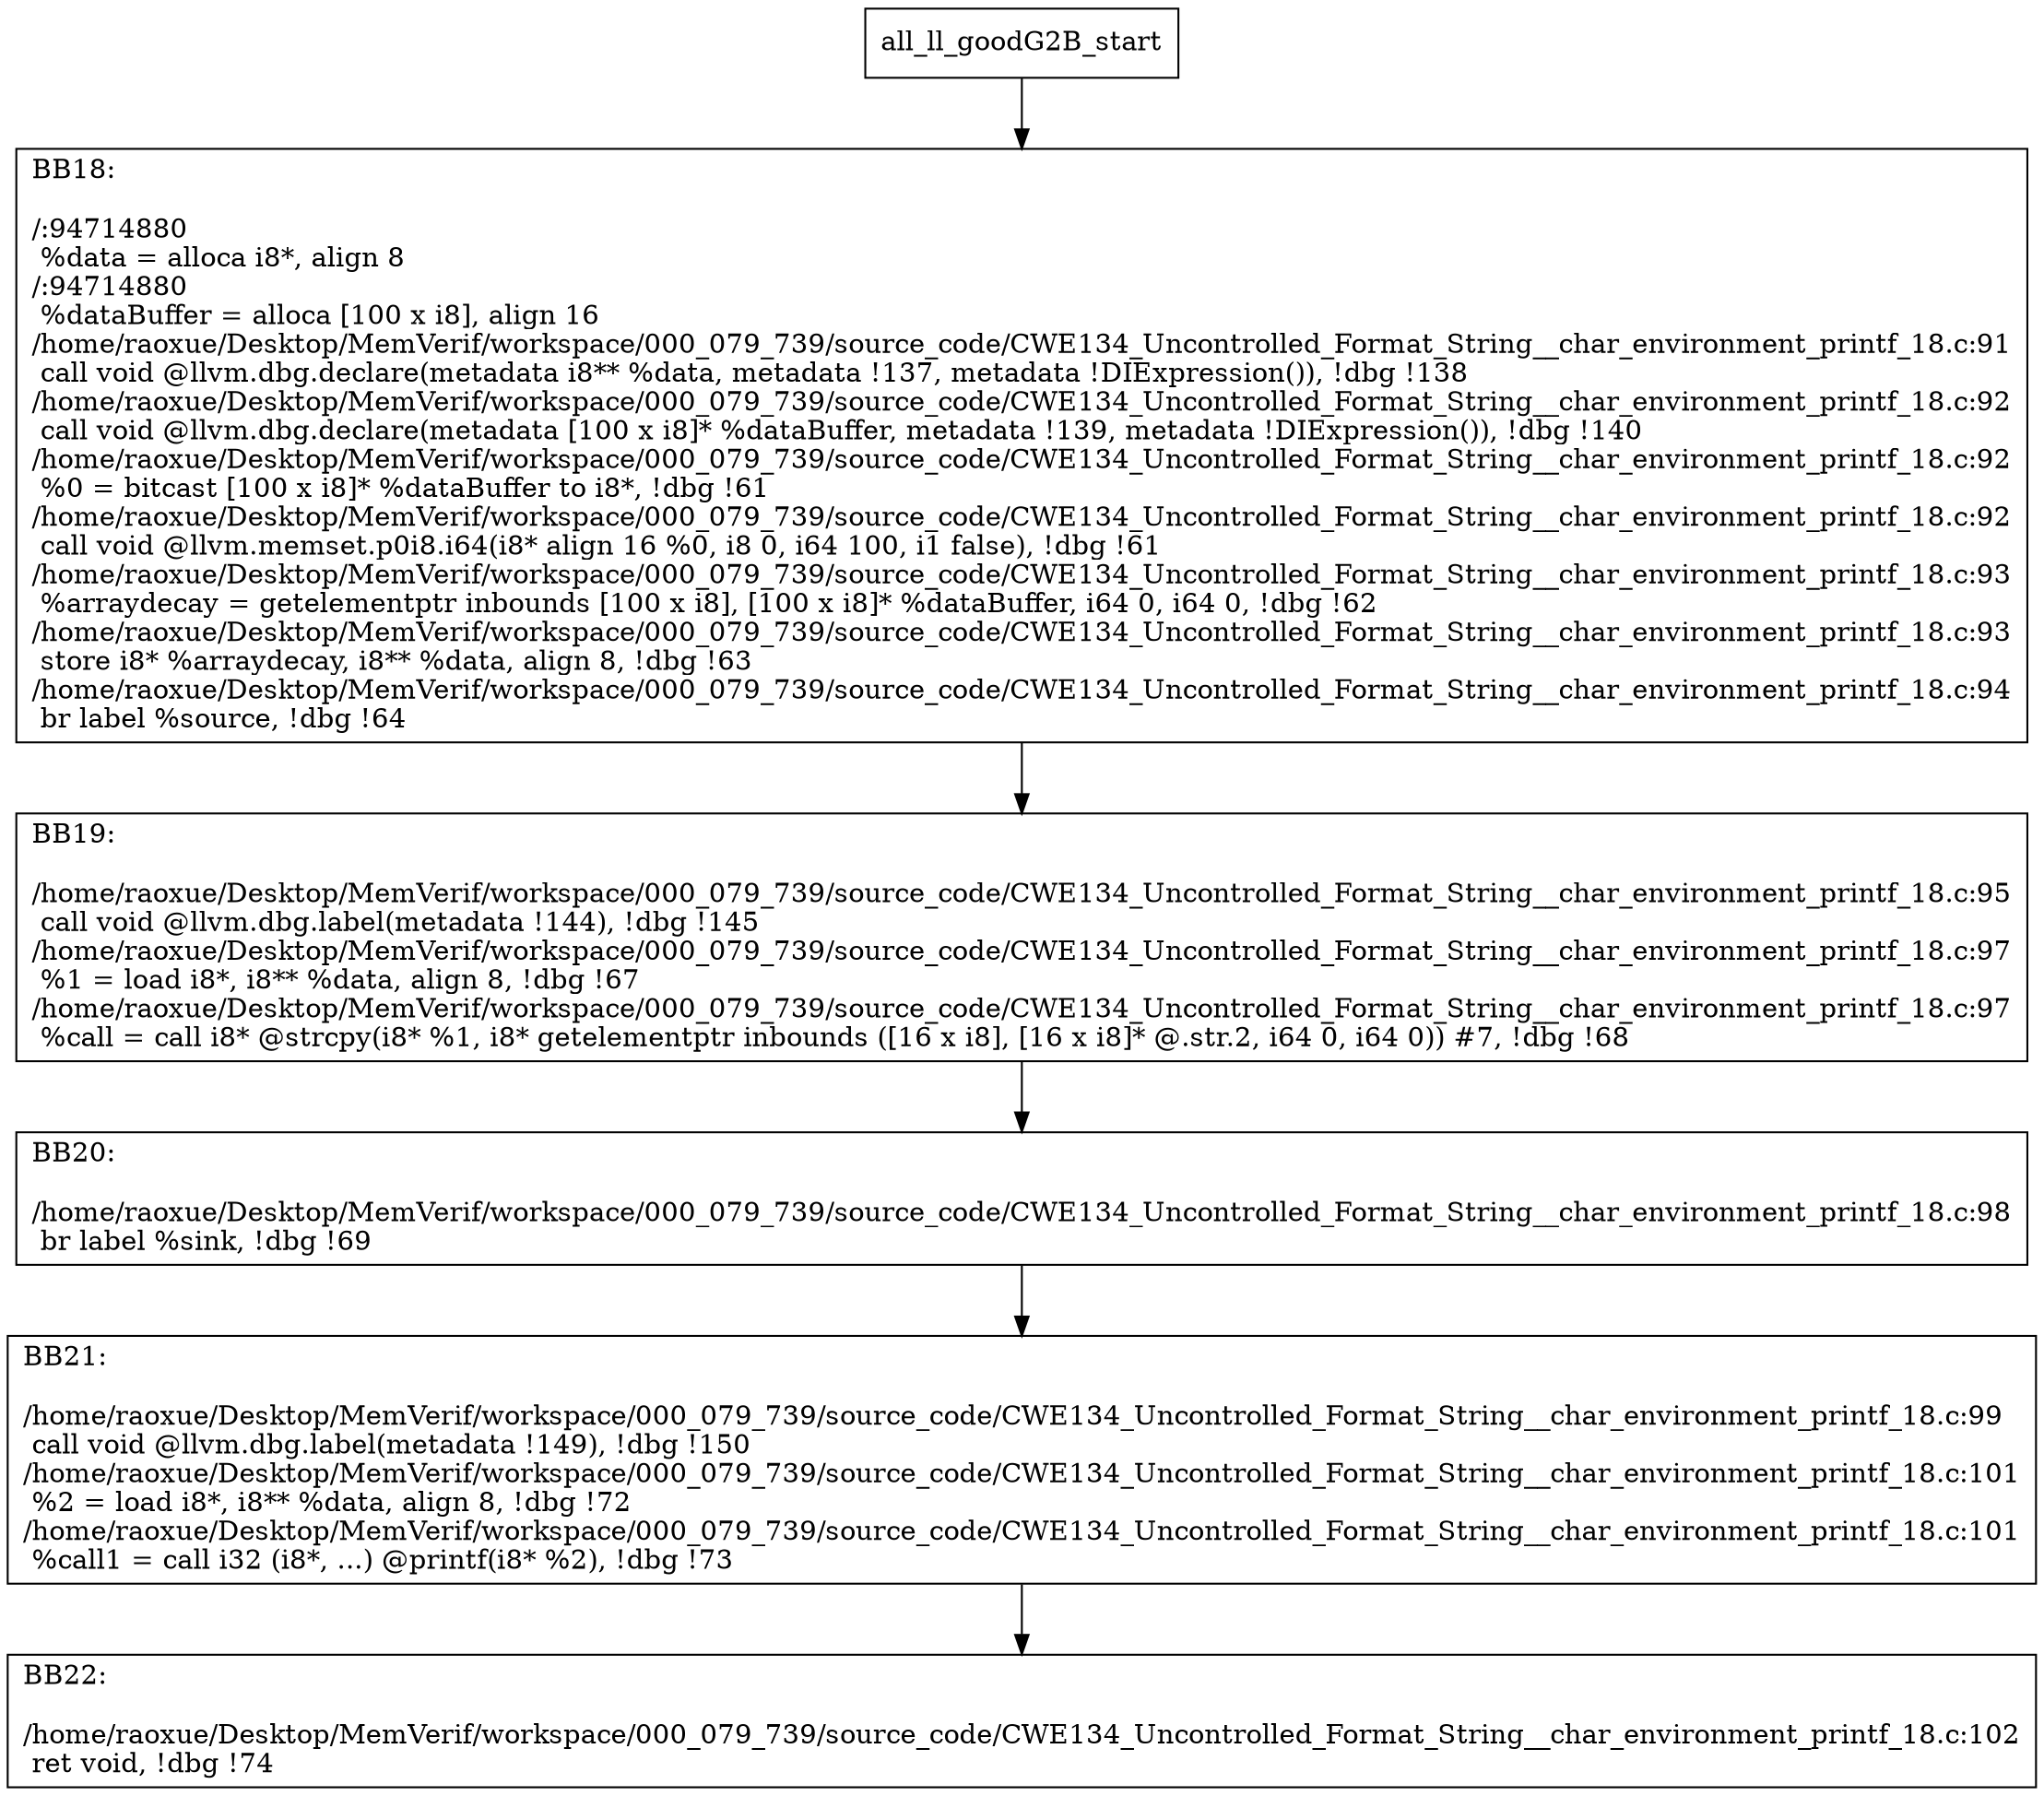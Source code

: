 digraph "CFG for'all_ll_goodG2B' function" {
	BBall_ll_goodG2B_start[shape=record,label="{all_ll_goodG2B_start}"];
	BBall_ll_goodG2B_start-> all_ll_goodG2BBB18;
	all_ll_goodG2BBB18 [shape=record, label="{BB18:\l\l/:94714880\l
  %data = alloca i8*, align 8\l
/:94714880\l
  %dataBuffer = alloca [100 x i8], align 16\l
/home/raoxue/Desktop/MemVerif/workspace/000_079_739/source_code/CWE134_Uncontrolled_Format_String__char_environment_printf_18.c:91\l
  call void @llvm.dbg.declare(metadata i8** %data, metadata !137, metadata !DIExpression()), !dbg !138\l
/home/raoxue/Desktop/MemVerif/workspace/000_079_739/source_code/CWE134_Uncontrolled_Format_String__char_environment_printf_18.c:92\l
  call void @llvm.dbg.declare(metadata [100 x i8]* %dataBuffer, metadata !139, metadata !DIExpression()), !dbg !140\l
/home/raoxue/Desktop/MemVerif/workspace/000_079_739/source_code/CWE134_Uncontrolled_Format_String__char_environment_printf_18.c:92\l
  %0 = bitcast [100 x i8]* %dataBuffer to i8*, !dbg !61\l
/home/raoxue/Desktop/MemVerif/workspace/000_079_739/source_code/CWE134_Uncontrolled_Format_String__char_environment_printf_18.c:92\l
  call void @llvm.memset.p0i8.i64(i8* align 16 %0, i8 0, i64 100, i1 false), !dbg !61\l
/home/raoxue/Desktop/MemVerif/workspace/000_079_739/source_code/CWE134_Uncontrolled_Format_String__char_environment_printf_18.c:93\l
  %arraydecay = getelementptr inbounds [100 x i8], [100 x i8]* %dataBuffer, i64 0, i64 0, !dbg !62\l
/home/raoxue/Desktop/MemVerif/workspace/000_079_739/source_code/CWE134_Uncontrolled_Format_String__char_environment_printf_18.c:93\l
  store i8* %arraydecay, i8** %data, align 8, !dbg !63\l
/home/raoxue/Desktop/MemVerif/workspace/000_079_739/source_code/CWE134_Uncontrolled_Format_String__char_environment_printf_18.c:94\l
  br label %source, !dbg !64\l
}"];
	all_ll_goodG2BBB18-> all_ll_goodG2BBB19;
	all_ll_goodG2BBB19 [shape=record, label="{BB19:\l\l/home/raoxue/Desktop/MemVerif/workspace/000_079_739/source_code/CWE134_Uncontrolled_Format_String__char_environment_printf_18.c:95\l
  call void @llvm.dbg.label(metadata !144), !dbg !145\l
/home/raoxue/Desktop/MemVerif/workspace/000_079_739/source_code/CWE134_Uncontrolled_Format_String__char_environment_printf_18.c:97\l
  %1 = load i8*, i8** %data, align 8, !dbg !67\l
/home/raoxue/Desktop/MemVerif/workspace/000_079_739/source_code/CWE134_Uncontrolled_Format_String__char_environment_printf_18.c:97\l
  %call = call i8* @strcpy(i8* %1, i8* getelementptr inbounds ([16 x i8], [16 x i8]* @.str.2, i64 0, i64 0)) #7, !dbg !68\l
}"];
	all_ll_goodG2BBB19-> all_ll_goodG2BBB20;
	all_ll_goodG2BBB20 [shape=record, label="{BB20:\l\l/home/raoxue/Desktop/MemVerif/workspace/000_079_739/source_code/CWE134_Uncontrolled_Format_String__char_environment_printf_18.c:98\l
  br label %sink, !dbg !69\l
}"];
	all_ll_goodG2BBB20-> all_ll_goodG2BBB21;
	all_ll_goodG2BBB21 [shape=record, label="{BB21:\l\l/home/raoxue/Desktop/MemVerif/workspace/000_079_739/source_code/CWE134_Uncontrolled_Format_String__char_environment_printf_18.c:99\l
  call void @llvm.dbg.label(metadata !149), !dbg !150\l
/home/raoxue/Desktop/MemVerif/workspace/000_079_739/source_code/CWE134_Uncontrolled_Format_String__char_environment_printf_18.c:101\l
  %2 = load i8*, i8** %data, align 8, !dbg !72\l
/home/raoxue/Desktop/MemVerif/workspace/000_079_739/source_code/CWE134_Uncontrolled_Format_String__char_environment_printf_18.c:101\l
  %call1 = call i32 (i8*, ...) @printf(i8* %2), !dbg !73\l
}"];
	all_ll_goodG2BBB21-> all_ll_goodG2BBB22;
	all_ll_goodG2BBB22 [shape=record, label="{BB22:\l\l/home/raoxue/Desktop/MemVerif/workspace/000_079_739/source_code/CWE134_Uncontrolled_Format_String__char_environment_printf_18.c:102\l
  ret void, !dbg !74\l
}"];
}
